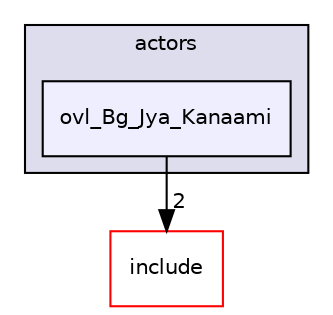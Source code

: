 digraph "src/overlays/actors/ovl_Bg_Jya_Kanaami" {
  compound=true
  node [ fontsize="10", fontname="Helvetica"];
  edge [ labelfontsize="10", labelfontname="Helvetica"];
  subgraph clusterdir_e93473484be31ce7bcb356bd643a22f8 {
    graph [ bgcolor="#ddddee", pencolor="black", label="actors" fontname="Helvetica", fontsize="10", URL="dir_e93473484be31ce7bcb356bd643a22f8.html"]
  dir_a58a281011f68fff630df267d0826cca [shape=box, label="ovl_Bg_Jya_Kanaami", style="filled", fillcolor="#eeeeff", pencolor="black", URL="dir_a58a281011f68fff630df267d0826cca.html"];
  }
  dir_d44c64559bbebec7f509842c48db8b23 [shape=box label="include" fillcolor="white" style="filled" color="red" URL="dir_d44c64559bbebec7f509842c48db8b23.html"];
  dir_a58a281011f68fff630df267d0826cca->dir_d44c64559bbebec7f509842c48db8b23 [headlabel="2", labeldistance=1.5 headhref="dir_000075_000000.html"];
}
